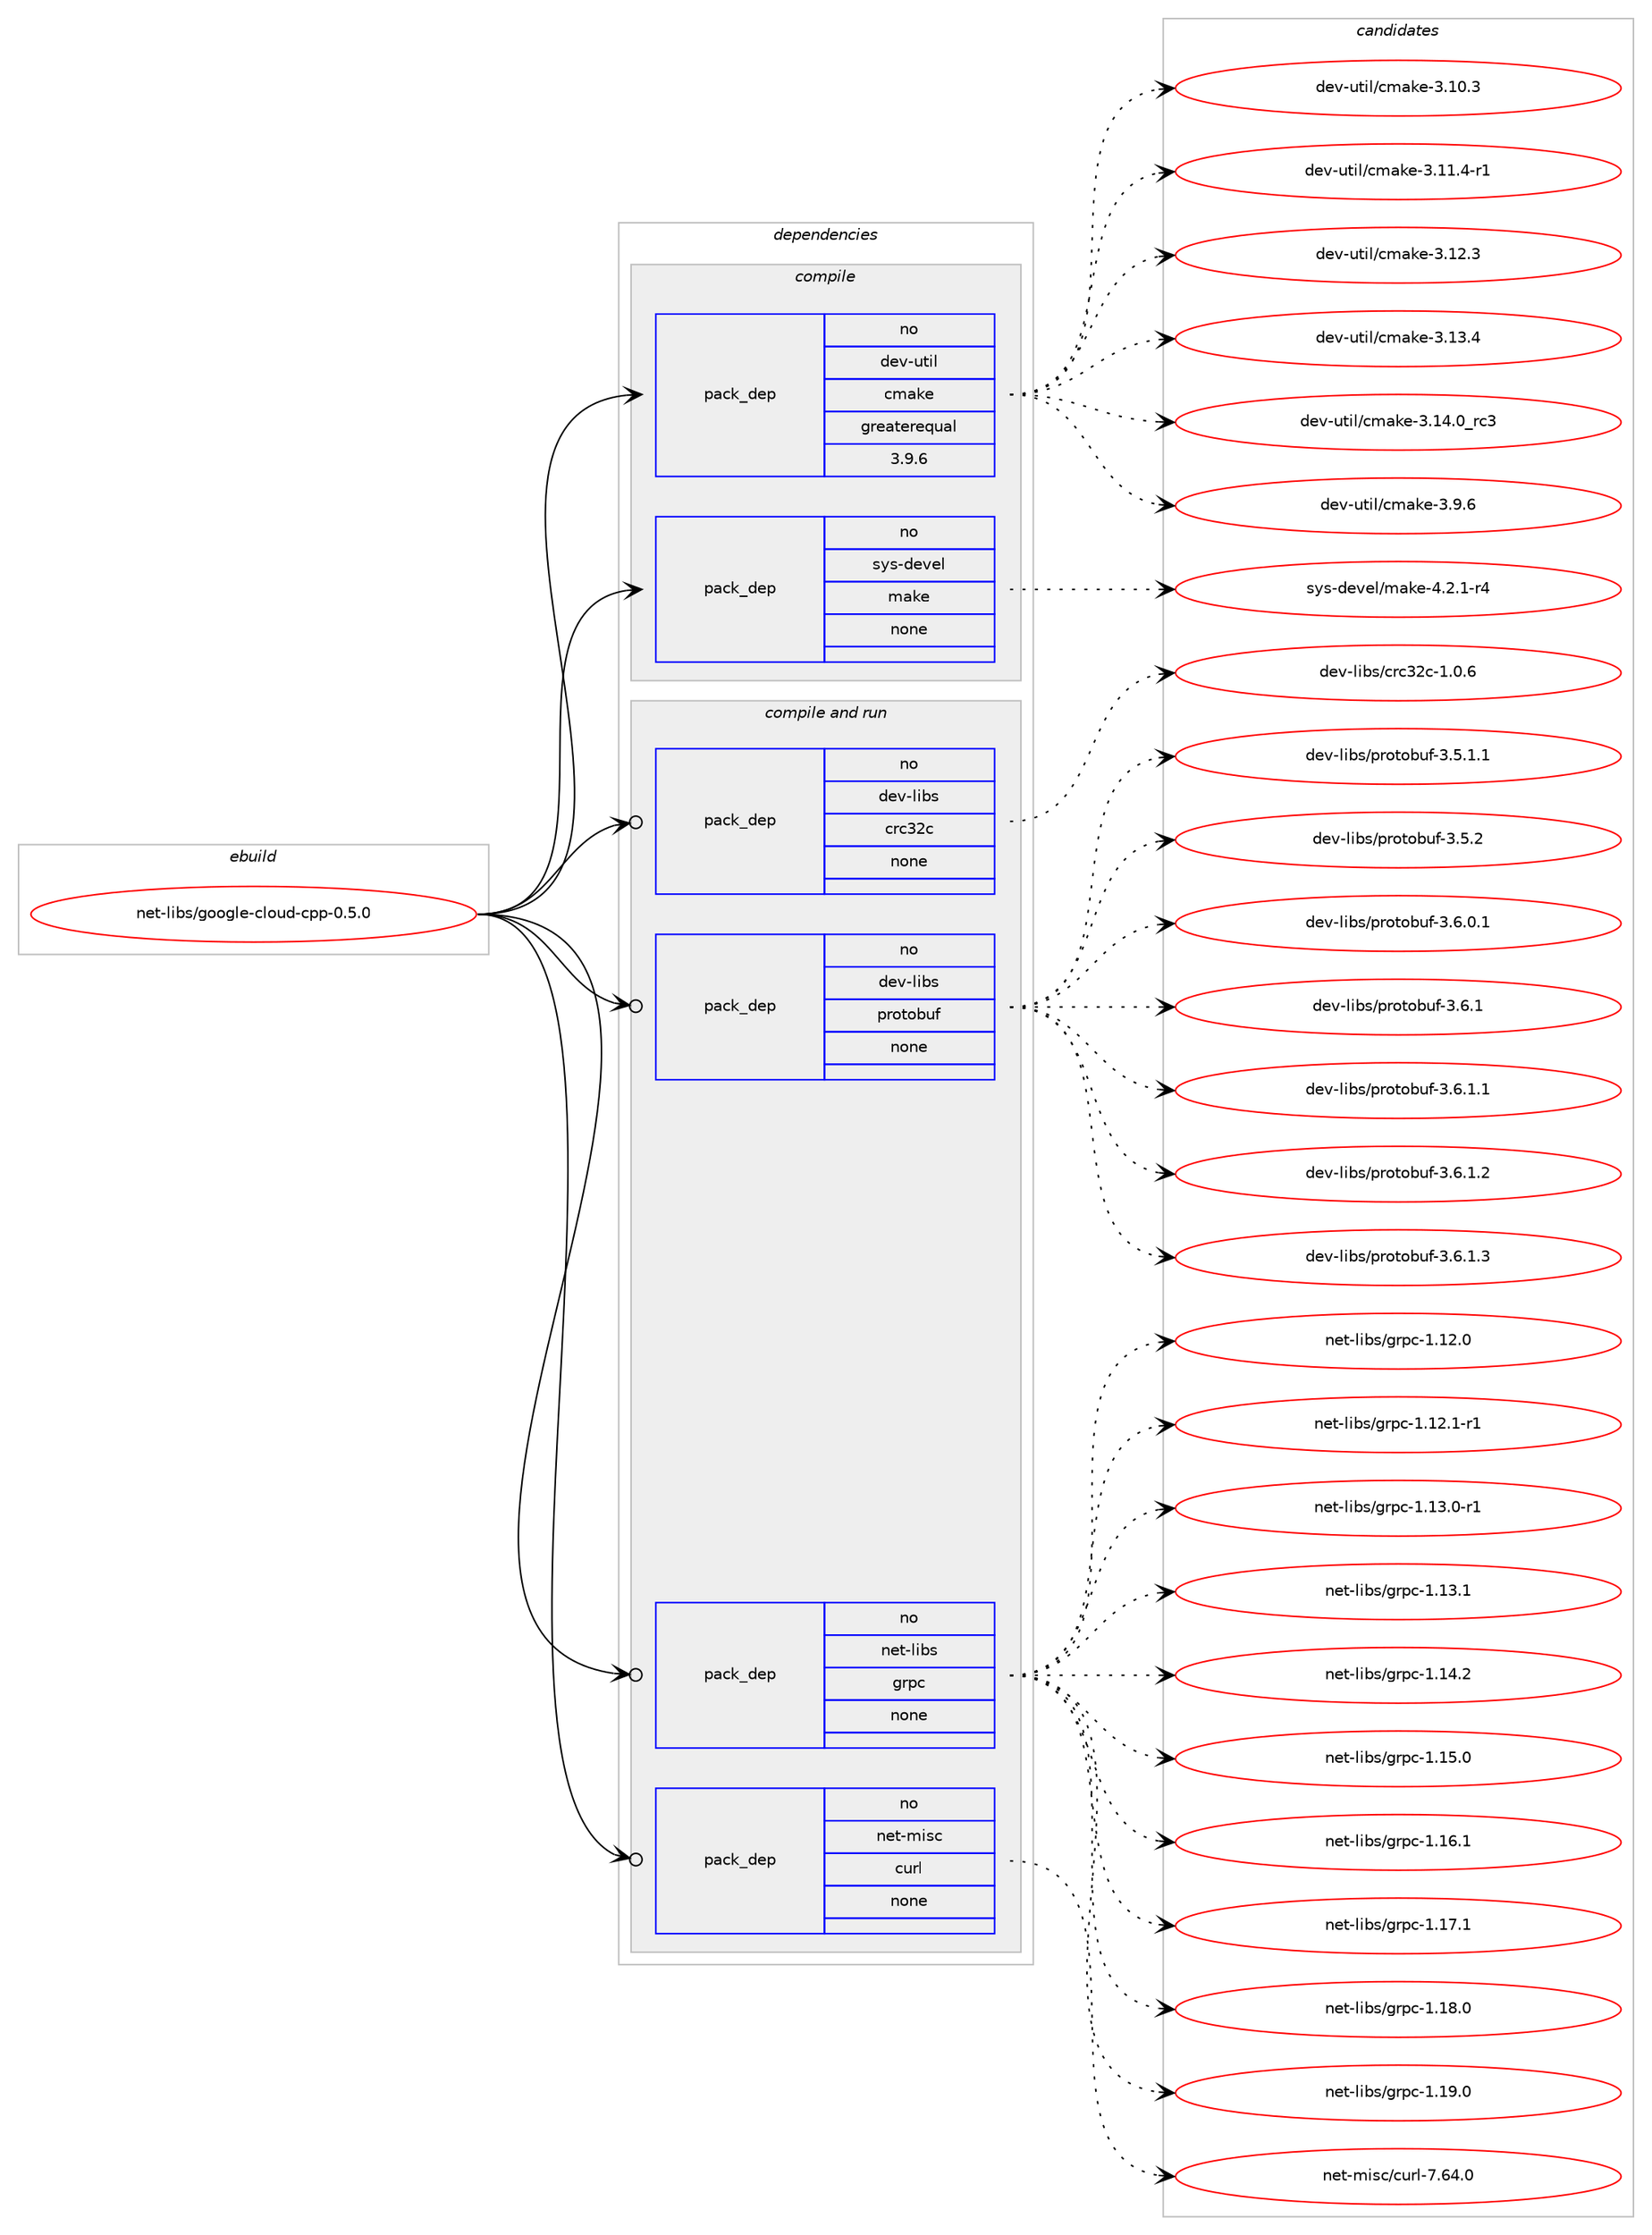 digraph prolog {

# *************
# Graph options
# *************

newrank=true;
concentrate=true;
compound=true;
graph [rankdir=LR,fontname=Helvetica,fontsize=10,ranksep=1.5];#, ranksep=2.5, nodesep=0.2];
edge  [arrowhead=vee];
node  [fontname=Helvetica,fontsize=10];

# **********
# The ebuild
# **********

subgraph cluster_leftcol {
color=gray;
rank=same;
label=<<i>ebuild</i>>;
id [label="net-libs/google-cloud-cpp-0.5.0", color=red, width=4, href="../net-libs/google-cloud-cpp-0.5.0.svg"];
}

# ****************
# The dependencies
# ****************

subgraph cluster_midcol {
color=gray;
label=<<i>dependencies</i>>;
subgraph cluster_compile {
fillcolor="#eeeeee";
style=filled;
label=<<i>compile</i>>;
subgraph pack1185751 {
dependency1658633 [label=<<TABLE BORDER="0" CELLBORDER="1" CELLSPACING="0" CELLPADDING="4" WIDTH="220"><TR><TD ROWSPAN="6" CELLPADDING="30">pack_dep</TD></TR><TR><TD WIDTH="110">no</TD></TR><TR><TD>dev-util</TD></TR><TR><TD>cmake</TD></TR><TR><TD>greaterequal</TD></TR><TR><TD>3.9.6</TD></TR></TABLE>>, shape=none, color=blue];
}
id:e -> dependency1658633:w [weight=20,style="solid",arrowhead="vee"];
subgraph pack1185752 {
dependency1658634 [label=<<TABLE BORDER="0" CELLBORDER="1" CELLSPACING="0" CELLPADDING="4" WIDTH="220"><TR><TD ROWSPAN="6" CELLPADDING="30">pack_dep</TD></TR><TR><TD WIDTH="110">no</TD></TR><TR><TD>sys-devel</TD></TR><TR><TD>make</TD></TR><TR><TD>none</TD></TR><TR><TD></TD></TR></TABLE>>, shape=none, color=blue];
}
id:e -> dependency1658634:w [weight=20,style="solid",arrowhead="vee"];
}
subgraph cluster_compileandrun {
fillcolor="#eeeeee";
style=filled;
label=<<i>compile and run</i>>;
subgraph pack1185753 {
dependency1658635 [label=<<TABLE BORDER="0" CELLBORDER="1" CELLSPACING="0" CELLPADDING="4" WIDTH="220"><TR><TD ROWSPAN="6" CELLPADDING="30">pack_dep</TD></TR><TR><TD WIDTH="110">no</TD></TR><TR><TD>dev-libs</TD></TR><TR><TD>crc32c</TD></TR><TR><TD>none</TD></TR><TR><TD></TD></TR></TABLE>>, shape=none, color=blue];
}
id:e -> dependency1658635:w [weight=20,style="solid",arrowhead="odotvee"];
subgraph pack1185754 {
dependency1658636 [label=<<TABLE BORDER="0" CELLBORDER="1" CELLSPACING="0" CELLPADDING="4" WIDTH="220"><TR><TD ROWSPAN="6" CELLPADDING="30">pack_dep</TD></TR><TR><TD WIDTH="110">no</TD></TR><TR><TD>dev-libs</TD></TR><TR><TD>protobuf</TD></TR><TR><TD>none</TD></TR><TR><TD></TD></TR></TABLE>>, shape=none, color=blue];
}
id:e -> dependency1658636:w [weight=20,style="solid",arrowhead="odotvee"];
subgraph pack1185755 {
dependency1658637 [label=<<TABLE BORDER="0" CELLBORDER="1" CELLSPACING="0" CELLPADDING="4" WIDTH="220"><TR><TD ROWSPAN="6" CELLPADDING="30">pack_dep</TD></TR><TR><TD WIDTH="110">no</TD></TR><TR><TD>net-libs</TD></TR><TR><TD>grpc</TD></TR><TR><TD>none</TD></TR><TR><TD></TD></TR></TABLE>>, shape=none, color=blue];
}
id:e -> dependency1658637:w [weight=20,style="solid",arrowhead="odotvee"];
subgraph pack1185756 {
dependency1658638 [label=<<TABLE BORDER="0" CELLBORDER="1" CELLSPACING="0" CELLPADDING="4" WIDTH="220"><TR><TD ROWSPAN="6" CELLPADDING="30">pack_dep</TD></TR><TR><TD WIDTH="110">no</TD></TR><TR><TD>net-misc</TD></TR><TR><TD>curl</TD></TR><TR><TD>none</TD></TR><TR><TD></TD></TR></TABLE>>, shape=none, color=blue];
}
id:e -> dependency1658638:w [weight=20,style="solid",arrowhead="odotvee"];
}
subgraph cluster_run {
fillcolor="#eeeeee";
style=filled;
label=<<i>run</i>>;
}
}

# **************
# The candidates
# **************

subgraph cluster_choices {
rank=same;
color=gray;
label=<<i>candidates</i>>;

subgraph choice1185751 {
color=black;
nodesep=1;
choice1001011184511711610510847991099710710145514649484651 [label="dev-util/cmake-3.10.3", color=red, width=4,href="../dev-util/cmake-3.10.3.svg"];
choice10010111845117116105108479910997107101455146494946524511449 [label="dev-util/cmake-3.11.4-r1", color=red, width=4,href="../dev-util/cmake-3.11.4-r1.svg"];
choice1001011184511711610510847991099710710145514649504651 [label="dev-util/cmake-3.12.3", color=red, width=4,href="../dev-util/cmake-3.12.3.svg"];
choice1001011184511711610510847991099710710145514649514652 [label="dev-util/cmake-3.13.4", color=red, width=4,href="../dev-util/cmake-3.13.4.svg"];
choice1001011184511711610510847991099710710145514649524648951149951 [label="dev-util/cmake-3.14.0_rc3", color=red, width=4,href="../dev-util/cmake-3.14.0_rc3.svg"];
choice10010111845117116105108479910997107101455146574654 [label="dev-util/cmake-3.9.6", color=red, width=4,href="../dev-util/cmake-3.9.6.svg"];
dependency1658633:e -> choice1001011184511711610510847991099710710145514649484651:w [style=dotted,weight="100"];
dependency1658633:e -> choice10010111845117116105108479910997107101455146494946524511449:w [style=dotted,weight="100"];
dependency1658633:e -> choice1001011184511711610510847991099710710145514649504651:w [style=dotted,weight="100"];
dependency1658633:e -> choice1001011184511711610510847991099710710145514649514652:w [style=dotted,weight="100"];
dependency1658633:e -> choice1001011184511711610510847991099710710145514649524648951149951:w [style=dotted,weight="100"];
dependency1658633:e -> choice10010111845117116105108479910997107101455146574654:w [style=dotted,weight="100"];
}
subgraph choice1185752 {
color=black;
nodesep=1;
choice1151211154510010111810110847109971071014552465046494511452 [label="sys-devel/make-4.2.1-r4", color=red, width=4,href="../sys-devel/make-4.2.1-r4.svg"];
dependency1658634:e -> choice1151211154510010111810110847109971071014552465046494511452:w [style=dotted,weight="100"];
}
subgraph choice1185753 {
color=black;
nodesep=1;
choice1001011184510810598115479911499515099454946484654 [label="dev-libs/crc32c-1.0.6", color=red, width=4,href="../dev-libs/crc32c-1.0.6.svg"];
dependency1658635:e -> choice1001011184510810598115479911499515099454946484654:w [style=dotted,weight="100"];
}
subgraph choice1185754 {
color=black;
nodesep=1;
choice100101118451081059811547112114111116111981171024551465346494649 [label="dev-libs/protobuf-3.5.1.1", color=red, width=4,href="../dev-libs/protobuf-3.5.1.1.svg"];
choice10010111845108105981154711211411111611198117102455146534650 [label="dev-libs/protobuf-3.5.2", color=red, width=4,href="../dev-libs/protobuf-3.5.2.svg"];
choice100101118451081059811547112114111116111981171024551465446484649 [label="dev-libs/protobuf-3.6.0.1", color=red, width=4,href="../dev-libs/protobuf-3.6.0.1.svg"];
choice10010111845108105981154711211411111611198117102455146544649 [label="dev-libs/protobuf-3.6.1", color=red, width=4,href="../dev-libs/protobuf-3.6.1.svg"];
choice100101118451081059811547112114111116111981171024551465446494649 [label="dev-libs/protobuf-3.6.1.1", color=red, width=4,href="../dev-libs/protobuf-3.6.1.1.svg"];
choice100101118451081059811547112114111116111981171024551465446494650 [label="dev-libs/protobuf-3.6.1.2", color=red, width=4,href="../dev-libs/protobuf-3.6.1.2.svg"];
choice100101118451081059811547112114111116111981171024551465446494651 [label="dev-libs/protobuf-3.6.1.3", color=red, width=4,href="../dev-libs/protobuf-3.6.1.3.svg"];
dependency1658636:e -> choice100101118451081059811547112114111116111981171024551465346494649:w [style=dotted,weight="100"];
dependency1658636:e -> choice10010111845108105981154711211411111611198117102455146534650:w [style=dotted,weight="100"];
dependency1658636:e -> choice100101118451081059811547112114111116111981171024551465446484649:w [style=dotted,weight="100"];
dependency1658636:e -> choice10010111845108105981154711211411111611198117102455146544649:w [style=dotted,weight="100"];
dependency1658636:e -> choice100101118451081059811547112114111116111981171024551465446494649:w [style=dotted,weight="100"];
dependency1658636:e -> choice100101118451081059811547112114111116111981171024551465446494650:w [style=dotted,weight="100"];
dependency1658636:e -> choice100101118451081059811547112114111116111981171024551465446494651:w [style=dotted,weight="100"];
}
subgraph choice1185755 {
color=black;
nodesep=1;
choice1101011164510810598115471031141129945494649504648 [label="net-libs/grpc-1.12.0", color=red, width=4,href="../net-libs/grpc-1.12.0.svg"];
choice11010111645108105981154710311411299454946495046494511449 [label="net-libs/grpc-1.12.1-r1", color=red, width=4,href="../net-libs/grpc-1.12.1-r1.svg"];
choice11010111645108105981154710311411299454946495146484511449 [label="net-libs/grpc-1.13.0-r1", color=red, width=4,href="../net-libs/grpc-1.13.0-r1.svg"];
choice1101011164510810598115471031141129945494649514649 [label="net-libs/grpc-1.13.1", color=red, width=4,href="../net-libs/grpc-1.13.1.svg"];
choice1101011164510810598115471031141129945494649524650 [label="net-libs/grpc-1.14.2", color=red, width=4,href="../net-libs/grpc-1.14.2.svg"];
choice1101011164510810598115471031141129945494649534648 [label="net-libs/grpc-1.15.0", color=red, width=4,href="../net-libs/grpc-1.15.0.svg"];
choice1101011164510810598115471031141129945494649544649 [label="net-libs/grpc-1.16.1", color=red, width=4,href="../net-libs/grpc-1.16.1.svg"];
choice1101011164510810598115471031141129945494649554649 [label="net-libs/grpc-1.17.1", color=red, width=4,href="../net-libs/grpc-1.17.1.svg"];
choice1101011164510810598115471031141129945494649564648 [label="net-libs/grpc-1.18.0", color=red, width=4,href="../net-libs/grpc-1.18.0.svg"];
choice1101011164510810598115471031141129945494649574648 [label="net-libs/grpc-1.19.0", color=red, width=4,href="../net-libs/grpc-1.19.0.svg"];
dependency1658637:e -> choice1101011164510810598115471031141129945494649504648:w [style=dotted,weight="100"];
dependency1658637:e -> choice11010111645108105981154710311411299454946495046494511449:w [style=dotted,weight="100"];
dependency1658637:e -> choice11010111645108105981154710311411299454946495146484511449:w [style=dotted,weight="100"];
dependency1658637:e -> choice1101011164510810598115471031141129945494649514649:w [style=dotted,weight="100"];
dependency1658637:e -> choice1101011164510810598115471031141129945494649524650:w [style=dotted,weight="100"];
dependency1658637:e -> choice1101011164510810598115471031141129945494649534648:w [style=dotted,weight="100"];
dependency1658637:e -> choice1101011164510810598115471031141129945494649544649:w [style=dotted,weight="100"];
dependency1658637:e -> choice1101011164510810598115471031141129945494649554649:w [style=dotted,weight="100"];
dependency1658637:e -> choice1101011164510810598115471031141129945494649564648:w [style=dotted,weight="100"];
dependency1658637:e -> choice1101011164510810598115471031141129945494649574648:w [style=dotted,weight="100"];
}
subgraph choice1185756 {
color=black;
nodesep=1;
choice1101011164510910511599479911711410845554654524648 [label="net-misc/curl-7.64.0", color=red, width=4,href="../net-misc/curl-7.64.0.svg"];
dependency1658638:e -> choice1101011164510910511599479911711410845554654524648:w [style=dotted,weight="100"];
}
}

}
